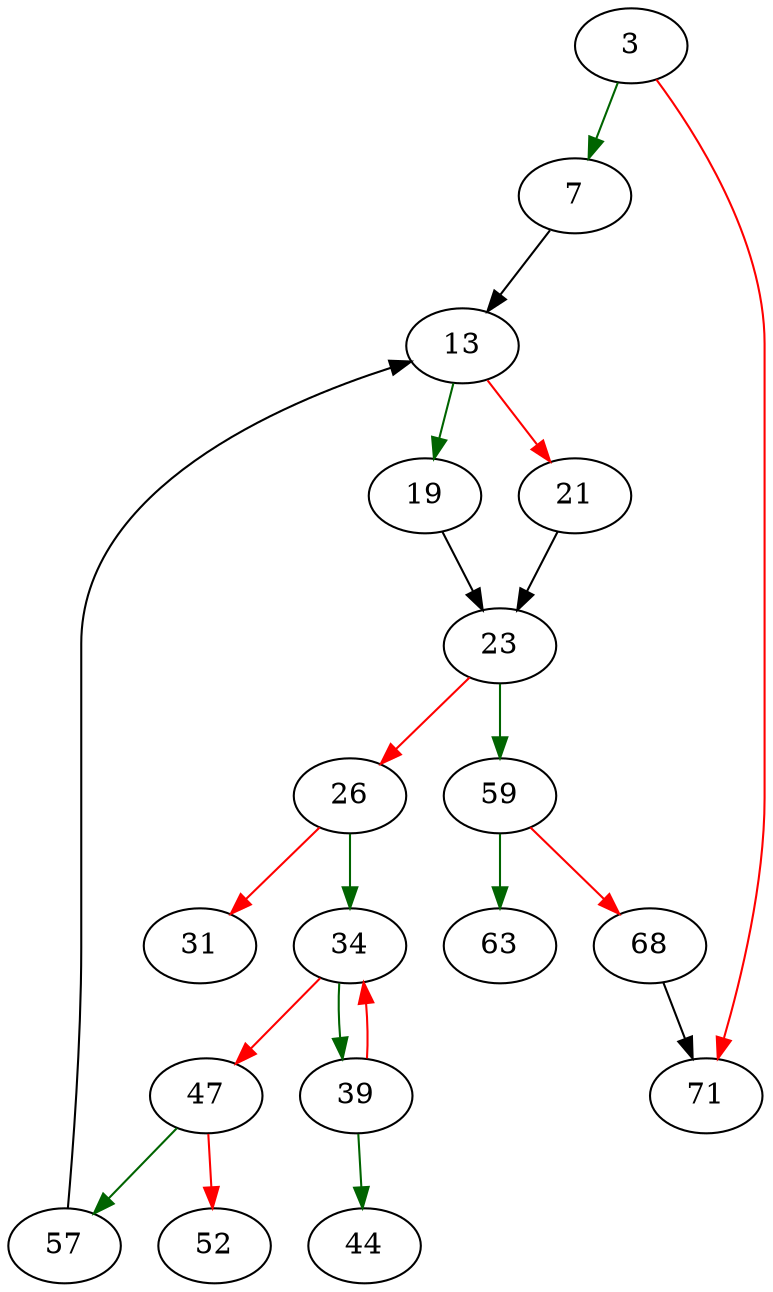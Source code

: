 strict digraph "ofile_open" {
	// Node definitions.
	3 [entry=true];
	7;
	71;
	13;
	19;
	21;
	23;
	59;
	26;
	34;
	31;
	39;
	47;
	44;
	57;
	52;
	63;
	68;

	// Edge definitions.
	3 -> 7 [
		color=darkgreen
		cond=true
	];
	3 -> 71 [
		color=red
		cond=false
	];
	7 -> 13;
	13 -> 19 [
		color=darkgreen
		cond=true
	];
	13 -> 21 [
		color=red
		cond=false
	];
	19 -> 23;
	21 -> 23;
	23 -> 59 [
		color=darkgreen
		cond=true
	];
	23 -> 26 [
		color=red
		cond=false
	];
	59 -> 63 [
		color=darkgreen
		cond=true
	];
	59 -> 68 [
		color=red
		cond=false
	];
	26 -> 34 [
		color=darkgreen
		cond=true
	];
	26 -> 31 [
		color=red
		cond=false
	];
	34 -> 39 [
		color=darkgreen
		cond=true
	];
	34 -> 47 [
		color=red
		cond=false
	];
	39 -> 34 [
		color=red
		cond=false
	];
	39 -> 44 [
		color=darkgreen
		cond=true
	];
	47 -> 57 [
		color=darkgreen
		cond=true
	];
	47 -> 52 [
		color=red
		cond=false
	];
	57 -> 13;
	68 -> 71;
}